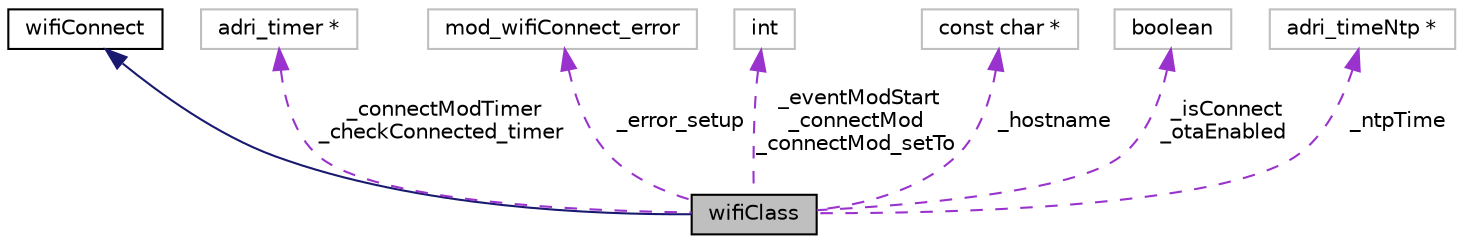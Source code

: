 digraph "wifiClass"
{
 // LATEX_PDF_SIZE
  edge [fontname="Helvetica",fontsize="10",labelfontname="Helvetica",labelfontsize="10"];
  node [fontname="Helvetica",fontsize="10",shape=record];
  Node1 [label="wifiClass",height=0.2,width=0.4,color="black", fillcolor="grey75", style="filled", fontcolor="black",tooltip=" "];
  Node2 -> Node1 [dir="back",color="midnightblue",fontsize="10",style="solid",fontname="Helvetica"];
  Node2 [label="wifiConnect",height=0.2,width=0.4,color="black", fillcolor="white", style="filled",URL="$classwifi_connect.html",tooltip=" "];
  Node3 -> Node1 [dir="back",color="darkorchid3",fontsize="10",style="dashed",label=" _connectModTimer\n_checkConnected_timer" ,fontname="Helvetica"];
  Node3 [label="adri_timer *",height=0.2,width=0.4,color="grey75", fillcolor="white", style="filled",tooltip=" "];
  Node4 -> Node1 [dir="back",color="darkorchid3",fontsize="10",style="dashed",label=" _error_setup" ,fontname="Helvetica"];
  Node4 [label="mod_wifiConnect_error",height=0.2,width=0.4,color="grey75", fillcolor="white", style="filled",tooltip=" "];
  Node5 -> Node1 [dir="back",color="darkorchid3",fontsize="10",style="dashed",label=" _eventModStart\n_connectMod\n_connectMod_setTo" ,fontname="Helvetica"];
  Node5 [label="int",height=0.2,width=0.4,color="grey75", fillcolor="white", style="filled",tooltip=" "];
  Node6 -> Node1 [dir="back",color="darkorchid3",fontsize="10",style="dashed",label=" _hostname" ,fontname="Helvetica"];
  Node6 [label="const char *",height=0.2,width=0.4,color="grey75", fillcolor="white", style="filled",tooltip=" "];
  Node7 -> Node1 [dir="back",color="darkorchid3",fontsize="10",style="dashed",label=" _isConnect\n_otaEnabled" ,fontname="Helvetica"];
  Node7 [label="boolean",height=0.2,width=0.4,color="grey75", fillcolor="white", style="filled",tooltip=" "];
  Node8 -> Node1 [dir="back",color="darkorchid3",fontsize="10",style="dashed",label=" _ntpTime" ,fontname="Helvetica"];
  Node8 [label="adri_timeNtp *",height=0.2,width=0.4,color="grey75", fillcolor="white", style="filled",tooltip=" "];
}

